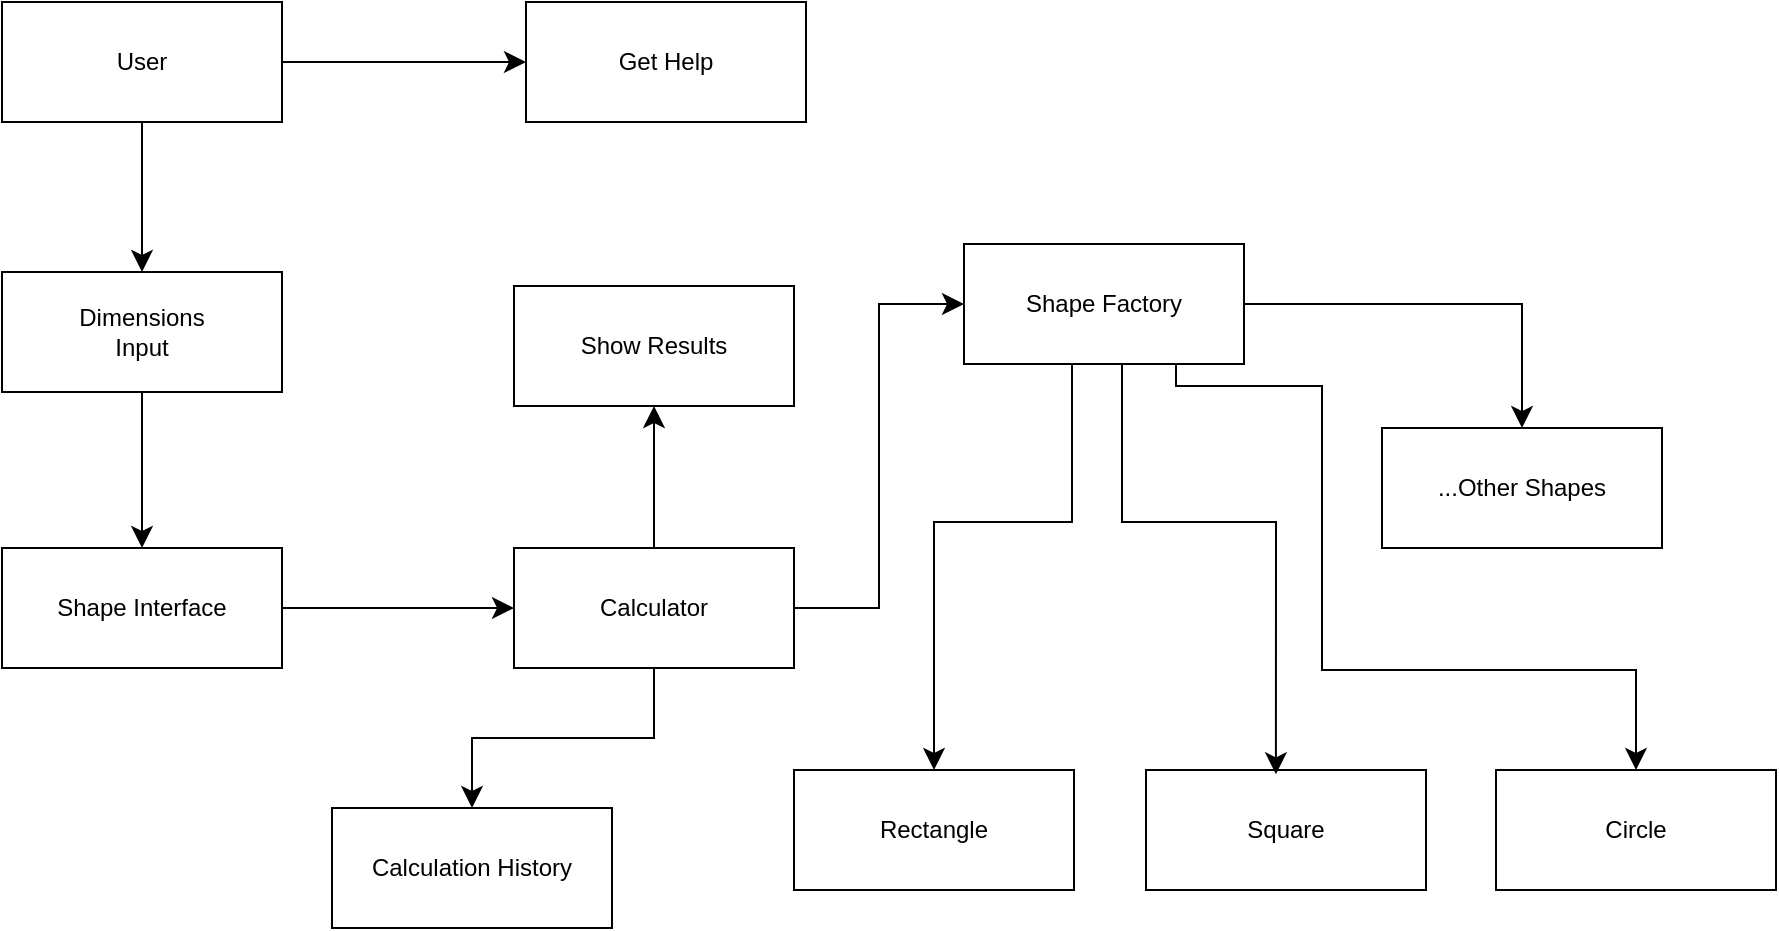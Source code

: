<mxfile version="24.3.1" type="github">
  <diagram name="Page-1" id="T99t_MOH9tyPHU7TZ1BH">
    <mxGraphModel dx="1195" dy="685" grid="0" gridSize="10" guides="1" tooltips="1" connect="1" arrows="1" fold="1" page="0" pageScale="1" pageWidth="827" pageHeight="1169" math="0" shadow="0">
      <root>
        <mxCell id="0" />
        <mxCell id="1" parent="0" />
        <mxCell id="bMJEQ339XqyDVvZ4SXNy-10" style="edgeStyle=none;curved=1;rounded=0;orthogonalLoop=1;jettySize=auto;html=1;entryX=0.5;entryY=0;entryDx=0;entryDy=0;fontSize=12;startSize=8;endSize=8;" edge="1" parent="1" source="bMJEQ339XqyDVvZ4SXNy-1" target="bMJEQ339XqyDVvZ4SXNy-2">
          <mxGeometry relative="1" as="geometry" />
        </mxCell>
        <mxCell id="bMJEQ339XqyDVvZ4SXNy-18" style="edgeStyle=none;curved=1;rounded=0;orthogonalLoop=1;jettySize=auto;html=1;entryX=0;entryY=0.5;entryDx=0;entryDy=0;fontSize=12;startSize=8;endSize=8;" edge="1" parent="1" source="bMJEQ339XqyDVvZ4SXNy-1" target="bMJEQ339XqyDVvZ4SXNy-17">
          <mxGeometry relative="1" as="geometry" />
        </mxCell>
        <mxCell id="bMJEQ339XqyDVvZ4SXNy-1" value="User" style="rounded=0;whiteSpace=wrap;html=1;" vertex="1" parent="1">
          <mxGeometry x="13" y="63" width="140" height="60" as="geometry" />
        </mxCell>
        <mxCell id="bMJEQ339XqyDVvZ4SXNy-9" style="edgeStyle=none;curved=1;rounded=0;orthogonalLoop=1;jettySize=auto;html=1;entryX=0.5;entryY=0;entryDx=0;entryDy=0;fontSize=12;startSize=8;endSize=8;" edge="1" parent="1" source="bMJEQ339XqyDVvZ4SXNy-2" target="bMJEQ339XqyDVvZ4SXNy-3">
          <mxGeometry relative="1" as="geometry" />
        </mxCell>
        <mxCell id="bMJEQ339XqyDVvZ4SXNy-2" value="Dimensions&lt;div&gt;Input&lt;/div&gt;" style="rounded=0;whiteSpace=wrap;html=1;" vertex="1" parent="1">
          <mxGeometry x="13" y="198" width="140" height="60" as="geometry" />
        </mxCell>
        <mxCell id="bMJEQ339XqyDVvZ4SXNy-6" style="edgeStyle=none;curved=1;rounded=0;orthogonalLoop=1;jettySize=auto;html=1;entryX=0;entryY=0.5;entryDx=0;entryDy=0;fontSize=12;startSize=8;endSize=8;" edge="1" parent="1" source="bMJEQ339XqyDVvZ4SXNy-3" target="bMJEQ339XqyDVvZ4SXNy-4">
          <mxGeometry relative="1" as="geometry" />
        </mxCell>
        <mxCell id="bMJEQ339XqyDVvZ4SXNy-3" value="Shape Interface" style="rounded=0;whiteSpace=wrap;html=1;" vertex="1" parent="1">
          <mxGeometry x="13" y="336" width="140" height="60" as="geometry" />
        </mxCell>
        <mxCell id="bMJEQ339XqyDVvZ4SXNy-7" style="edgeStyle=orthogonalEdgeStyle;rounded=0;orthogonalLoop=1;jettySize=auto;html=1;entryX=0;entryY=0.5;entryDx=0;entryDy=0;fontSize=12;startSize=8;endSize=8;" edge="1" parent="1" source="bMJEQ339XqyDVvZ4SXNy-4" target="bMJEQ339XqyDVvZ4SXNy-5">
          <mxGeometry relative="1" as="geometry" />
        </mxCell>
        <mxCell id="bMJEQ339XqyDVvZ4SXNy-36" style="edgeStyle=orthogonalEdgeStyle;rounded=0;orthogonalLoop=1;jettySize=auto;html=1;entryX=0.5;entryY=0;entryDx=0;entryDy=0;fontSize=12;startSize=8;endSize=8;" edge="1" parent="1" source="bMJEQ339XqyDVvZ4SXNy-4" target="bMJEQ339XqyDVvZ4SXNy-35">
          <mxGeometry relative="1" as="geometry" />
        </mxCell>
        <mxCell id="bMJEQ339XqyDVvZ4SXNy-39" style="edgeStyle=none;curved=1;rounded=0;orthogonalLoop=1;jettySize=auto;html=1;entryX=0.5;entryY=1;entryDx=0;entryDy=0;fontSize=12;startSize=8;endSize=8;" edge="1" parent="1" source="bMJEQ339XqyDVvZ4SXNy-4" target="bMJEQ339XqyDVvZ4SXNy-37">
          <mxGeometry relative="1" as="geometry" />
        </mxCell>
        <mxCell id="bMJEQ339XqyDVvZ4SXNy-4" value="Calculator" style="rounded=0;whiteSpace=wrap;html=1;" vertex="1" parent="1">
          <mxGeometry x="269" y="336" width="140" height="60" as="geometry" />
        </mxCell>
        <mxCell id="bMJEQ339XqyDVvZ4SXNy-30" style="edgeStyle=orthogonalEdgeStyle;rounded=0;orthogonalLoop=1;jettySize=auto;html=1;entryX=0.5;entryY=0;entryDx=0;entryDy=0;fontSize=12;startSize=8;endSize=8;" edge="1" parent="1" source="bMJEQ339XqyDVvZ4SXNy-5" target="bMJEQ339XqyDVvZ4SXNy-23">
          <mxGeometry relative="1" as="geometry" />
        </mxCell>
        <mxCell id="bMJEQ339XqyDVvZ4SXNy-33" style="edgeStyle=orthogonalEdgeStyle;rounded=0;orthogonalLoop=1;jettySize=auto;html=1;entryX=0.5;entryY=0;entryDx=0;entryDy=0;fontSize=12;startSize=8;endSize=8;" edge="1" parent="1" source="bMJEQ339XqyDVvZ4SXNy-5" target="bMJEQ339XqyDVvZ4SXNy-12">
          <mxGeometry relative="1" as="geometry">
            <Array as="points">
              <mxPoint x="548" y="323" />
              <mxPoint x="479" y="323" />
            </Array>
          </mxGeometry>
        </mxCell>
        <mxCell id="bMJEQ339XqyDVvZ4SXNy-34" style="edgeStyle=orthogonalEdgeStyle;rounded=0;orthogonalLoop=1;jettySize=auto;html=1;entryX=0.5;entryY=0;entryDx=0;entryDy=0;fontSize=12;startSize=8;endSize=8;" edge="1" parent="1" source="bMJEQ339XqyDVvZ4SXNy-5" target="bMJEQ339XqyDVvZ4SXNy-13">
          <mxGeometry relative="1" as="geometry">
            <Array as="points">
              <mxPoint x="600" y="255" />
              <mxPoint x="673" y="255" />
              <mxPoint x="673" y="397" />
              <mxPoint x="830" y="397" />
            </Array>
          </mxGeometry>
        </mxCell>
        <mxCell id="bMJEQ339XqyDVvZ4SXNy-5" value="Shape Factory" style="rounded=0;whiteSpace=wrap;html=1;" vertex="1" parent="1">
          <mxGeometry x="494" y="184" width="140" height="60" as="geometry" />
        </mxCell>
        <mxCell id="bMJEQ339XqyDVvZ4SXNy-11" value="Square" style="rounded=0;whiteSpace=wrap;html=1;" vertex="1" parent="1">
          <mxGeometry x="585" y="447" width="140" height="60" as="geometry" />
        </mxCell>
        <mxCell id="bMJEQ339XqyDVvZ4SXNy-12" value="Rectangle" style="rounded=0;whiteSpace=wrap;html=1;" vertex="1" parent="1">
          <mxGeometry x="409" y="447" width="140" height="60" as="geometry" />
        </mxCell>
        <mxCell id="bMJEQ339XqyDVvZ4SXNy-13" value="Circle" style="rounded=0;whiteSpace=wrap;html=1;" vertex="1" parent="1">
          <mxGeometry x="760" y="447" width="140" height="60" as="geometry" />
        </mxCell>
        <mxCell id="bMJEQ339XqyDVvZ4SXNy-17" value="Get Help" style="rounded=0;whiteSpace=wrap;html=1;" vertex="1" parent="1">
          <mxGeometry x="275" y="63" width="140" height="60" as="geometry" />
        </mxCell>
        <mxCell id="bMJEQ339XqyDVvZ4SXNy-23" value="...Other Shapes" style="rounded=0;whiteSpace=wrap;html=1;" vertex="1" parent="1">
          <mxGeometry x="703" y="276" width="140" height="60" as="geometry" />
        </mxCell>
        <mxCell id="bMJEQ339XqyDVvZ4SXNy-31" style="edgeStyle=orthogonalEdgeStyle;rounded=0;orthogonalLoop=1;jettySize=auto;html=1;entryX=0.464;entryY=0.036;entryDx=0;entryDy=0;entryPerimeter=0;fontSize=12;startSize=8;endSize=8;" edge="1" parent="1" source="bMJEQ339XqyDVvZ4SXNy-5" target="bMJEQ339XqyDVvZ4SXNy-11">
          <mxGeometry relative="1" as="geometry">
            <Array as="points">
              <mxPoint x="573" y="323" />
              <mxPoint x="650" y="323" />
            </Array>
          </mxGeometry>
        </mxCell>
        <mxCell id="bMJEQ339XqyDVvZ4SXNy-35" value="Calculation History" style="rounded=0;whiteSpace=wrap;html=1;" vertex="1" parent="1">
          <mxGeometry x="178" y="466" width="140" height="60" as="geometry" />
        </mxCell>
        <mxCell id="bMJEQ339XqyDVvZ4SXNy-37" value="Show Results" style="rounded=0;whiteSpace=wrap;html=1;" vertex="1" parent="1">
          <mxGeometry x="269" y="205" width="140" height="60" as="geometry" />
        </mxCell>
      </root>
    </mxGraphModel>
  </diagram>
</mxfile>

